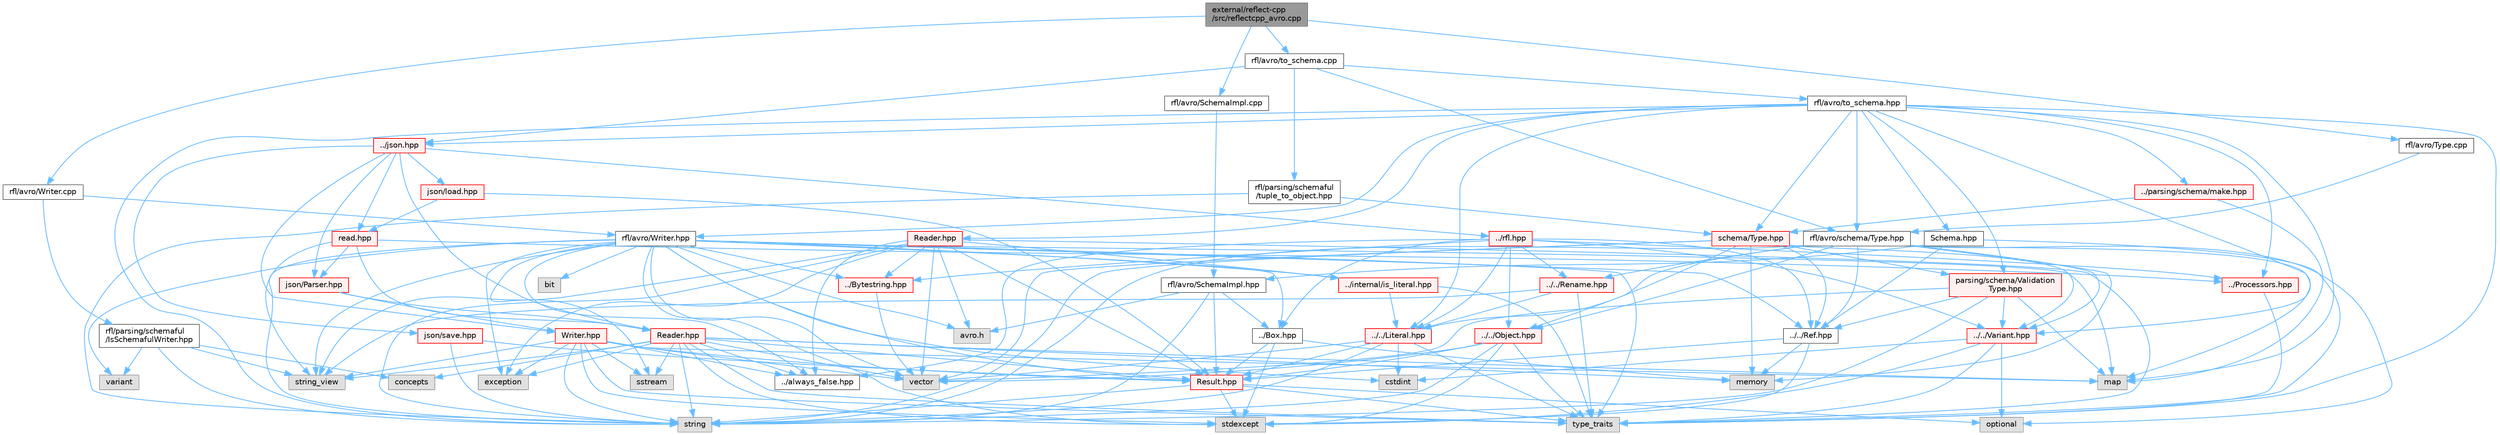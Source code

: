 digraph "external/reflect-cpp/src/reflectcpp_avro.cpp"
{
 // LATEX_PDF_SIZE
  bgcolor="transparent";
  edge [fontname=Helvetica,fontsize=10,labelfontname=Helvetica,labelfontsize=10];
  node [fontname=Helvetica,fontsize=10,shape=box,height=0.2,width=0.4];
  Node1 [id="Node000001",label="external/reflect-cpp\l/src/reflectcpp_avro.cpp",height=0.2,width=0.4,color="gray40", fillcolor="grey60", style="filled", fontcolor="black",tooltip=" "];
  Node1 -> Node2 [id="edge1_Node000001_Node000002",color="steelblue1",style="solid",tooltip=" "];
  Node2 [id="Node000002",label="rfl/avro/SchemaImpl.cpp",height=0.2,width=0.4,color="grey40", fillcolor="white", style="filled",URL="$avro_2_schema_impl_8cpp.html",tooltip=" "];
  Node2 -> Node3 [id="edge2_Node000002_Node000003",color="steelblue1",style="solid",tooltip=" "];
  Node3 [id="Node000003",label="rfl/avro/SchemaImpl.hpp",height=0.2,width=0.4,color="grey40", fillcolor="white", style="filled",URL="$avro_2_schema_impl_8hpp.html",tooltip=" "];
  Node3 -> Node4 [id="edge3_Node000003_Node000004",color="steelblue1",style="solid",tooltip=" "];
  Node4 [id="Node000004",label="avro.h",height=0.2,width=0.4,color="grey60", fillcolor="#E0E0E0", style="filled",tooltip=" "];
  Node3 -> Node5 [id="edge4_Node000003_Node000005",color="steelblue1",style="solid",tooltip=" "];
  Node5 [id="Node000005",label="string",height=0.2,width=0.4,color="grey60", fillcolor="#E0E0E0", style="filled",tooltip=" "];
  Node3 -> Node6 [id="edge5_Node000003_Node000006",color="steelblue1",style="solid",tooltip=" "];
  Node6 [id="Node000006",label="../Box.hpp",height=0.2,width=0.4,color="grey40", fillcolor="white", style="filled",URL="$_box_8hpp.html",tooltip=" "];
  Node6 -> Node7 [id="edge6_Node000006_Node000007",color="steelblue1",style="solid",tooltip=" "];
  Node7 [id="Node000007",label="memory",height=0.2,width=0.4,color="grey60", fillcolor="#E0E0E0", style="filled",tooltip=" "];
  Node6 -> Node8 [id="edge7_Node000006_Node000008",color="steelblue1",style="solid",tooltip=" "];
  Node8 [id="Node000008",label="stdexcept",height=0.2,width=0.4,color="grey60", fillcolor="#E0E0E0", style="filled",tooltip=" "];
  Node6 -> Node9 [id="edge8_Node000006_Node000009",color="steelblue1",style="solid",tooltip=" "];
  Node9 [id="Node000009",label="Result.hpp",height=0.2,width=0.4,color="red", fillcolor="#FFF0F0", style="filled",URL="$_result_8hpp.html",tooltip=" "];
  Node9 -> Node15 [id="edge9_Node000009_Node000015",color="steelblue1",style="solid",tooltip=" "];
  Node15 [id="Node000015",label="optional",height=0.2,width=0.4,color="grey60", fillcolor="#E0E0E0", style="filled",tooltip=" "];
  Node9 -> Node8 [id="edge10_Node000009_Node000008",color="steelblue1",style="solid",tooltip=" "];
  Node9 -> Node5 [id="edge11_Node000009_Node000005",color="steelblue1",style="solid",tooltip=" "];
  Node9 -> Node16 [id="edge12_Node000009_Node000016",color="steelblue1",style="solid",tooltip=" "];
  Node16 [id="Node000016",label="type_traits",height=0.2,width=0.4,color="grey60", fillcolor="#E0E0E0", style="filled",tooltip=" "];
  Node3 -> Node9 [id="edge13_Node000003_Node000009",color="steelblue1",style="solid",tooltip=" "];
  Node1 -> Node17 [id="edge14_Node000001_Node000017",color="steelblue1",style="solid",tooltip=" "];
  Node17 [id="Node000017",label="rfl/avro/Type.cpp",height=0.2,width=0.4,color="grey40", fillcolor="white", style="filled",URL="$avro_2_type_8cpp.html",tooltip=" "];
  Node17 -> Node18 [id="edge15_Node000017_Node000018",color="steelblue1",style="solid",tooltip=" "];
  Node18 [id="Node000018",label="rfl/avro/schema/Type.hpp",height=0.2,width=0.4,color="grey40", fillcolor="white", style="filled",URL="$avro_2schema_2_type_8hpp.html",tooltip=" "];
  Node18 -> Node19 [id="edge16_Node000018_Node000019",color="steelblue1",style="solid",tooltip=" "];
  Node19 [id="Node000019",label="map",height=0.2,width=0.4,color="grey60", fillcolor="#E0E0E0", style="filled",tooltip=" "];
  Node18 -> Node7 [id="edge17_Node000018_Node000007",color="steelblue1",style="solid",tooltip=" "];
  Node18 -> Node15 [id="edge18_Node000018_Node000015",color="steelblue1",style="solid",tooltip=" "];
  Node18 -> Node5 [id="edge19_Node000018_Node000005",color="steelblue1",style="solid",tooltip=" "];
  Node18 -> Node20 [id="edge20_Node000018_Node000020",color="steelblue1",style="solid",tooltip=" "];
  Node20 [id="Node000020",label="../../Literal.hpp",height=0.2,width=0.4,color="red", fillcolor="#FFF0F0", style="filled",URL="$_literal_8hpp.html",tooltip=" "];
  Node20 -> Node22 [id="edge21_Node000020_Node000022",color="steelblue1",style="solid",tooltip=" "];
  Node22 [id="Node000022",label="cstdint",height=0.2,width=0.4,color="grey60", fillcolor="#E0E0E0", style="filled",tooltip=" "];
  Node20 -> Node5 [id="edge22_Node000020_Node000005",color="steelblue1",style="solid",tooltip=" "];
  Node20 -> Node16 [id="edge23_Node000020_Node000016",color="steelblue1",style="solid",tooltip=" "];
  Node20 -> Node25 [id="edge24_Node000020_Node000025",color="steelblue1",style="solid",tooltip=" "];
  Node25 [id="Node000025",label="vector",height=0.2,width=0.4,color="grey60", fillcolor="#E0E0E0", style="filled",tooltip=" "];
  Node20 -> Node9 [id="edge25_Node000020_Node000009",color="steelblue1",style="solid",tooltip=" "];
  Node18 -> Node36 [id="edge26_Node000018_Node000036",color="steelblue1",style="solid",tooltip=" "];
  Node36 [id="Node000036",label="../../Object.hpp",height=0.2,width=0.4,color="red", fillcolor="#FFF0F0", style="filled",URL="$_object_8hpp.html",tooltip=" "];
  Node36 -> Node8 [id="edge27_Node000036_Node000008",color="steelblue1",style="solid",tooltip=" "];
  Node36 -> Node5 [id="edge28_Node000036_Node000005",color="steelblue1",style="solid",tooltip=" "];
  Node36 -> Node16 [id="edge29_Node000036_Node000016",color="steelblue1",style="solid",tooltip=" "];
  Node36 -> Node25 [id="edge30_Node000036_Node000025",color="steelblue1",style="solid",tooltip=" "];
  Node36 -> Node9 [id="edge31_Node000036_Node000009",color="steelblue1",style="solid",tooltip=" "];
  Node18 -> Node37 [id="edge32_Node000018_Node000037",color="steelblue1",style="solid",tooltip=" "];
  Node37 [id="Node000037",label="../../Ref.hpp",height=0.2,width=0.4,color="grey40", fillcolor="white", style="filled",URL="$_ref_8hpp.html",tooltip=" "];
  Node37 -> Node7 [id="edge33_Node000037_Node000007",color="steelblue1",style="solid",tooltip=" "];
  Node37 -> Node8 [id="edge34_Node000037_Node000008",color="steelblue1",style="solid",tooltip=" "];
  Node37 -> Node9 [id="edge35_Node000037_Node000009",color="steelblue1",style="solid",tooltip=" "];
  Node18 -> Node38 [id="edge36_Node000018_Node000038",color="steelblue1",style="solid",tooltip=" "];
  Node38 [id="Node000038",label="../../Rename.hpp",height=0.2,width=0.4,color="red", fillcolor="#FFF0F0", style="filled",URL="$_rename_8hpp.html",tooltip=" "];
  Node38 -> Node34 [id="edge37_Node000038_Node000034",color="steelblue1",style="solid",tooltip=" "];
  Node34 [id="Node000034",label="string_view",height=0.2,width=0.4,color="grey60", fillcolor="#E0E0E0", style="filled",tooltip=" "];
  Node38 -> Node16 [id="edge38_Node000038_Node000016",color="steelblue1",style="solid",tooltip=" "];
  Node38 -> Node20 [id="edge39_Node000038_Node000020",color="steelblue1",style="solid",tooltip=" "];
  Node18 -> Node40 [id="edge40_Node000018_Node000040",color="steelblue1",style="solid",tooltip=" "];
  Node40 [id="Node000040",label="../../Variant.hpp",height=0.2,width=0.4,color="red", fillcolor="#FFF0F0", style="filled",URL="$_variant_8hpp.html",tooltip=" "];
  Node40 -> Node22 [id="edge41_Node000040_Node000022",color="steelblue1",style="solid",tooltip=" "];
  Node40 -> Node15 [id="edge42_Node000040_Node000015",color="steelblue1",style="solid",tooltip=" "];
  Node40 -> Node8 [id="edge43_Node000040_Node000008",color="steelblue1",style="solid",tooltip=" "];
  Node40 -> Node16 [id="edge44_Node000040_Node000016",color="steelblue1",style="solid",tooltip=" "];
  Node1 -> Node45 [id="edge45_Node000001_Node000045",color="steelblue1",style="solid",tooltip=" "];
  Node45 [id="Node000045",label="rfl/avro/Writer.cpp",height=0.2,width=0.4,color="grey40", fillcolor="white", style="filled",URL="$avro_2_writer_8cpp.html",tooltip=" "];
  Node45 -> Node46 [id="edge46_Node000045_Node000046",color="steelblue1",style="solid",tooltip=" "];
  Node46 [id="Node000046",label="rfl/avro/Writer.hpp",height=0.2,width=0.4,color="grey40", fillcolor="white", style="filled",URL="$avro_2_writer_8hpp.html",tooltip=" "];
  Node46 -> Node4 [id="edge47_Node000046_Node000004",color="steelblue1",style="solid",tooltip=" "];
  Node46 -> Node27 [id="edge48_Node000046_Node000027",color="steelblue1",style="solid",tooltip=" "];
  Node27 [id="Node000027",label="bit",height=0.2,width=0.4,color="grey60", fillcolor="#E0E0E0", style="filled",tooltip=" "];
  Node46 -> Node22 [id="edge49_Node000046_Node000022",color="steelblue1",style="solid",tooltip=" "];
  Node46 -> Node47 [id="edge50_Node000046_Node000047",color="steelblue1",style="solid",tooltip=" "];
  Node47 [id="Node000047",label="exception",height=0.2,width=0.4,color="grey60", fillcolor="#E0E0E0", style="filled",tooltip=" "];
  Node46 -> Node19 [id="edge51_Node000046_Node000019",color="steelblue1",style="solid",tooltip=" "];
  Node46 -> Node48 [id="edge52_Node000046_Node000048",color="steelblue1",style="solid",tooltip=" "];
  Node48 [id="Node000048",label="sstream",height=0.2,width=0.4,color="grey60", fillcolor="#E0E0E0", style="filled",tooltip=" "];
  Node46 -> Node8 [id="edge53_Node000046_Node000008",color="steelblue1",style="solid",tooltip=" "];
  Node46 -> Node5 [id="edge54_Node000046_Node000005",color="steelblue1",style="solid",tooltip=" "];
  Node46 -> Node34 [id="edge55_Node000046_Node000034",color="steelblue1",style="solid",tooltip=" "];
  Node46 -> Node16 [id="edge56_Node000046_Node000016",color="steelblue1",style="solid",tooltip=" "];
  Node46 -> Node49 [id="edge57_Node000046_Node000049",color="steelblue1",style="solid",tooltip=" "];
  Node49 [id="Node000049",label="variant",height=0.2,width=0.4,color="grey60", fillcolor="#E0E0E0", style="filled",tooltip=" "];
  Node46 -> Node25 [id="edge58_Node000046_Node000025",color="steelblue1",style="solid",tooltip=" "];
  Node46 -> Node6 [id="edge59_Node000046_Node000006",color="steelblue1",style="solid",tooltip=" "];
  Node46 -> Node50 [id="edge60_Node000046_Node000050",color="steelblue1",style="solid",tooltip=" "];
  Node50 [id="Node000050",label="../Bytestring.hpp",height=0.2,width=0.4,color="red", fillcolor="#FFF0F0", style="filled",URL="$_bytestring_8hpp.html",tooltip=" "];
  Node50 -> Node25 [id="edge61_Node000050_Node000025",color="steelblue1",style="solid",tooltip=" "];
  Node46 -> Node37 [id="edge62_Node000046_Node000037",color="steelblue1",style="solid",tooltip=" "];
  Node46 -> Node9 [id="edge63_Node000046_Node000009",color="steelblue1",style="solid",tooltip=" "];
  Node46 -> Node52 [id="edge64_Node000046_Node000052",color="steelblue1",style="solid",tooltip=" "];
  Node52 [id="Node000052",label="../always_false.hpp",height=0.2,width=0.4,color="grey40", fillcolor="white", style="filled",URL="$always__false_8hpp.html",tooltip=" "];
  Node46 -> Node53 [id="edge65_Node000046_Node000053",color="steelblue1",style="solid",tooltip=" "];
  Node53 [id="Node000053",label="../internal/is_literal.hpp",height=0.2,width=0.4,color="red", fillcolor="#FFF0F0", style="filled",URL="$is__literal_8hpp.html",tooltip=" "];
  Node53 -> Node16 [id="edge66_Node000053_Node000016",color="steelblue1",style="solid",tooltip=" "];
  Node53 -> Node20 [id="edge67_Node000053_Node000020",color="steelblue1",style="solid",tooltip=" "];
  Node45 -> Node54 [id="edge68_Node000045_Node000054",color="steelblue1",style="solid",tooltip=" "];
  Node54 [id="Node000054",label="rfl/parsing/schemaful\l/IsSchemafulWriter.hpp",height=0.2,width=0.4,color="grey40", fillcolor="white", style="filled",URL="$_is_schemaful_writer_8hpp.html",tooltip=" "];
  Node54 -> Node55 [id="edge69_Node000054_Node000055",color="steelblue1",style="solid",tooltip=" "];
  Node55 [id="Node000055",label="concepts",height=0.2,width=0.4,color="grey60", fillcolor="#E0E0E0", style="filled",tooltip=" "];
  Node54 -> Node5 [id="edge70_Node000054_Node000005",color="steelblue1",style="solid",tooltip=" "];
  Node54 -> Node34 [id="edge71_Node000054_Node000034",color="steelblue1",style="solid",tooltip=" "];
  Node54 -> Node49 [id="edge72_Node000054_Node000049",color="steelblue1",style="solid",tooltip=" "];
  Node1 -> Node56 [id="edge73_Node000001_Node000056",color="steelblue1",style="solid",tooltip=" "];
  Node56 [id="Node000056",label="rfl/avro/to_schema.cpp",height=0.2,width=0.4,color="grey40", fillcolor="white", style="filled",URL="$avro_2to__schema_8cpp.html",tooltip=" "];
  Node56 -> Node57 [id="edge74_Node000056_Node000057",color="steelblue1",style="solid",tooltip=" "];
  Node57 [id="Node000057",label="rfl/avro/to_schema.hpp",height=0.2,width=0.4,color="grey40", fillcolor="white", style="filled",URL="$avro_2to__schema_8hpp.html",tooltip=" "];
  Node57 -> Node19 [id="edge75_Node000057_Node000019",color="steelblue1",style="solid",tooltip=" "];
  Node57 -> Node5 [id="edge76_Node000057_Node000005",color="steelblue1",style="solid",tooltip=" "];
  Node57 -> Node16 [id="edge77_Node000057_Node000016",color="steelblue1",style="solid",tooltip=" "];
  Node57 -> Node20 [id="edge78_Node000057_Node000020",color="steelblue1",style="solid",tooltip=" "];
  Node57 -> Node58 [id="edge79_Node000057_Node000058",color="steelblue1",style="solid",tooltip=" "];
  Node58 [id="Node000058",label="../Processors.hpp",height=0.2,width=0.4,color="red", fillcolor="#FFF0F0", style="filled",URL="$_processors_8hpp.html",tooltip=" "];
  Node58 -> Node16 [id="edge80_Node000058_Node000016",color="steelblue1",style="solid",tooltip=" "];
  Node57 -> Node40 [id="edge81_Node000057_Node000040",color="steelblue1",style="solid",tooltip=" "];
  Node57 -> Node73 [id="edge82_Node000057_Node000073",color="steelblue1",style="solid",tooltip=" "];
  Node73 [id="Node000073",label="../json.hpp",height=0.2,width=0.4,color="red", fillcolor="#FFF0F0", style="filled",URL="$reflect-cpp_2include_2rfl_2json_8hpp.html",tooltip=" "];
  Node73 -> Node74 [id="edge83_Node000073_Node000074",color="steelblue1",style="solid",tooltip=" "];
  Node74 [id="Node000074",label="../rfl.hpp",height=0.2,width=0.4,color="red", fillcolor="#FFF0F0", style="filled",URL="$rfl_8hpp.html",tooltip=" "];
  Node74 -> Node6 [id="edge84_Node000074_Node000006",color="steelblue1",style="solid",tooltip=" "];
  Node74 -> Node50 [id="edge85_Node000074_Node000050",color="steelblue1",style="solid",tooltip=" "];
  Node74 -> Node20 [id="edge86_Node000074_Node000020",color="steelblue1",style="solid",tooltip=" "];
  Node74 -> Node36 [id="edge87_Node000074_Node000036",color="steelblue1",style="solid",tooltip=" "];
  Node74 -> Node58 [id="edge88_Node000074_Node000058",color="steelblue1",style="solid",tooltip=" "];
  Node74 -> Node37 [id="edge89_Node000074_Node000037",color="steelblue1",style="solid",tooltip=" "];
  Node74 -> Node38 [id="edge90_Node000074_Node000038",color="steelblue1",style="solid",tooltip=" "];
  Node74 -> Node40 [id="edge91_Node000074_Node000040",color="steelblue1",style="solid",tooltip=" "];
  Node74 -> Node52 [id="edge92_Node000074_Node000052",color="steelblue1",style="solid",tooltip=" "];
  Node73 -> Node306 [id="edge93_Node000073_Node000306",color="steelblue1",style="solid",tooltip=" "];
  Node306 [id="Node000306",label="json/Parser.hpp",height=0.2,width=0.4,color="red", fillcolor="#FFF0F0", style="filled",URL="$json_2_parser_8hpp.html",tooltip=" "];
  Node306 -> Node307 [id="edge94_Node000306_Node000307",color="steelblue1",style="solid",tooltip=" "];
  Node307 [id="Node000307",label="Reader.hpp",height=0.2,width=0.4,color="red", fillcolor="#FFF0F0", style="filled",URL="$json_2_reader_8hpp.html",tooltip=" "];
  Node307 -> Node55 [id="edge95_Node000307_Node000055",color="steelblue1",style="solid",tooltip=" "];
  Node307 -> Node47 [id="edge96_Node000307_Node000047",color="steelblue1",style="solid",tooltip=" "];
  Node307 -> Node19 [id="edge97_Node000307_Node000019",color="steelblue1",style="solid",tooltip=" "];
  Node307 -> Node7 [id="edge98_Node000307_Node000007",color="steelblue1",style="solid",tooltip=" "];
  Node307 -> Node48 [id="edge99_Node000307_Node000048",color="steelblue1",style="solid",tooltip=" "];
  Node307 -> Node8 [id="edge100_Node000307_Node000008",color="steelblue1",style="solid",tooltip=" "];
  Node307 -> Node5 [id="edge101_Node000307_Node000005",color="steelblue1",style="solid",tooltip=" "];
  Node307 -> Node34 [id="edge102_Node000307_Node000034",color="steelblue1",style="solid",tooltip=" "];
  Node307 -> Node16 [id="edge103_Node000307_Node000016",color="steelblue1",style="solid",tooltip=" "];
  Node307 -> Node25 [id="edge104_Node000307_Node000025",color="steelblue1",style="solid",tooltip=" "];
  Node307 -> Node9 [id="edge105_Node000307_Node000009",color="steelblue1",style="solid",tooltip=" "];
  Node307 -> Node52 [id="edge106_Node000307_Node000052",color="steelblue1",style="solid",tooltip=" "];
  Node306 -> Node449 [id="edge107_Node000306_Node000449",color="steelblue1",style="solid",tooltip=" "];
  Node449 [id="Node000449",label="Writer.hpp",height=0.2,width=0.4,color="red", fillcolor="#FFF0F0", style="filled",URL="$json_2_writer_8hpp.html",tooltip=" "];
  Node449 -> Node47 [id="edge108_Node000449_Node000047",color="steelblue1",style="solid",tooltip=" "];
  Node449 -> Node19 [id="edge109_Node000449_Node000019",color="steelblue1",style="solid",tooltip=" "];
  Node449 -> Node48 [id="edge110_Node000449_Node000048",color="steelblue1",style="solid",tooltip=" "];
  Node449 -> Node8 [id="edge111_Node000449_Node000008",color="steelblue1",style="solid",tooltip=" "];
  Node449 -> Node5 [id="edge112_Node000449_Node000005",color="steelblue1",style="solid",tooltip=" "];
  Node449 -> Node34 [id="edge113_Node000449_Node000034",color="steelblue1",style="solid",tooltip=" "];
  Node449 -> Node16 [id="edge114_Node000449_Node000016",color="steelblue1",style="solid",tooltip=" "];
  Node449 -> Node25 [id="edge115_Node000449_Node000025",color="steelblue1",style="solid",tooltip=" "];
  Node449 -> Node9 [id="edge116_Node000449_Node000009",color="steelblue1",style="solid",tooltip=" "];
  Node449 -> Node52 [id="edge117_Node000449_Node000052",color="steelblue1",style="solid",tooltip=" "];
  Node73 -> Node307 [id="edge118_Node000073_Node000307",color="steelblue1",style="solid",tooltip=" "];
  Node73 -> Node449 [id="edge119_Node000073_Node000449",color="steelblue1",style="solid",tooltip=" "];
  Node73 -> Node450 [id="edge120_Node000073_Node000450",color="steelblue1",style="solid",tooltip=" "];
  Node450 [id="Node000450",label="json/load.hpp",height=0.2,width=0.4,color="red", fillcolor="#FFF0F0", style="filled",URL="$json_2load_8hpp.html",tooltip=" "];
  Node450 -> Node9 [id="edge121_Node000450_Node000009",color="steelblue1",style="solid",tooltip=" "];
  Node450 -> Node453 [id="edge122_Node000450_Node000453",color="steelblue1",style="solid",tooltip=" "];
  Node453 [id="Node000453",label="read.hpp",height=0.2,width=0.4,color="red", fillcolor="#FFF0F0", style="filled",URL="$json_2read_8hpp.html",tooltip=" "];
  Node453 -> Node34 [id="edge123_Node000453_Node000034",color="steelblue1",style="solid",tooltip=" "];
  Node453 -> Node58 [id="edge124_Node000453_Node000058",color="steelblue1",style="solid",tooltip=" "];
  Node453 -> Node306 [id="edge125_Node000453_Node000306",color="steelblue1",style="solid",tooltip=" "];
  Node453 -> Node307 [id="edge126_Node000453_Node000307",color="steelblue1",style="solid",tooltip=" "];
  Node73 -> Node453 [id="edge127_Node000073_Node000453",color="steelblue1",style="solid",tooltip=" "];
  Node73 -> Node454 [id="edge128_Node000073_Node000454",color="steelblue1",style="solid",tooltip=" "];
  Node454 [id="Node000454",label="json/save.hpp",height=0.2,width=0.4,color="red", fillcolor="#FFF0F0", style="filled",URL="$json_2save_8hpp.html",tooltip=" "];
  Node454 -> Node5 [id="edge129_Node000454_Node000005",color="steelblue1",style="solid",tooltip=" "];
  Node454 -> Node9 [id="edge130_Node000454_Node000009",color="steelblue1",style="solid",tooltip=" "];
  Node57 -> Node218 [id="edge131_Node000057_Node000218",color="steelblue1",style="solid",tooltip=" "];
  Node218 [id="Node000218",label="schema/Type.hpp",height=0.2,width=0.4,color="red", fillcolor="#FFF0F0", style="filled",URL="$parsing_2schema_2_type_8hpp.html",tooltip=" "];
  Node218 -> Node7 [id="edge132_Node000218_Node000007",color="steelblue1",style="solid",tooltip=" "];
  Node218 -> Node5 [id="edge133_Node000218_Node000005",color="steelblue1",style="solid",tooltip=" "];
  Node218 -> Node25 [id="edge134_Node000218_Node000025",color="steelblue1",style="solid",tooltip=" "];
  Node218 -> Node36 [id="edge135_Node000218_Node000036",color="steelblue1",style="solid",tooltip=" "];
  Node218 -> Node37 [id="edge136_Node000218_Node000037",color="steelblue1",style="solid",tooltip=" "];
  Node218 -> Node40 [id="edge137_Node000218_Node000040",color="steelblue1",style="solid",tooltip=" "];
  Node218 -> Node96 [id="edge138_Node000218_Node000096",color="steelblue1",style="solid",tooltip=" "];
  Node96 [id="Node000096",label="parsing/schema/Validation\lType.hpp",height=0.2,width=0.4,color="red", fillcolor="#FFF0F0", style="filled",URL="$_validation_type_8hpp.html",tooltip=" "];
  Node96 -> Node19 [id="edge139_Node000096_Node000019",color="steelblue1",style="solid",tooltip=" "];
  Node96 -> Node5 [id="edge140_Node000096_Node000005",color="steelblue1",style="solid",tooltip=" "];
  Node96 -> Node25 [id="edge141_Node000096_Node000025",color="steelblue1",style="solid",tooltip=" "];
  Node96 -> Node37 [id="edge142_Node000096_Node000037",color="steelblue1",style="solid",tooltip=" "];
  Node96 -> Node40 [id="edge143_Node000096_Node000040",color="steelblue1",style="solid",tooltip=" "];
  Node57 -> Node96 [id="edge144_Node000057_Node000096",color="steelblue1",style="solid",tooltip=" "];
  Node57 -> Node458 [id="edge145_Node000057_Node000458",color="steelblue1",style="solid",tooltip=" "];
  Node458 [id="Node000458",label="../parsing/schema/make.hpp",height=0.2,width=0.4,color="red", fillcolor="#FFF0F0", style="filled",URL="$make_8hpp.html",tooltip=" "];
  Node458 -> Node19 [id="edge146_Node000458_Node000019",color="steelblue1",style="solid",tooltip=" "];
  Node458 -> Node218 [id="edge147_Node000458_Node000218",color="steelblue1",style="solid",tooltip=" "];
  Node57 -> Node462 [id="edge148_Node000057_Node000462",color="steelblue1",style="solid",tooltip=" "];
  Node462 [id="Node000462",label="Reader.hpp",height=0.2,width=0.4,color="red", fillcolor="#FFF0F0", style="filled",URL="$avro_2_reader_8hpp.html",tooltip=" "];
  Node462 -> Node4 [id="edge149_Node000462_Node000004",color="steelblue1",style="solid",tooltip=" "];
  Node462 -> Node47 [id="edge150_Node000462_Node000047",color="steelblue1",style="solid",tooltip=" "];
  Node462 -> Node5 [id="edge151_Node000462_Node000005",color="steelblue1",style="solid",tooltip=" "];
  Node462 -> Node34 [id="edge152_Node000462_Node000034",color="steelblue1",style="solid",tooltip=" "];
  Node462 -> Node16 [id="edge153_Node000462_Node000016",color="steelblue1",style="solid",tooltip=" "];
  Node462 -> Node25 [id="edge154_Node000462_Node000025",color="steelblue1",style="solid",tooltip=" "];
  Node462 -> Node50 [id="edge155_Node000462_Node000050",color="steelblue1",style="solid",tooltip=" "];
  Node462 -> Node9 [id="edge156_Node000462_Node000009",color="steelblue1",style="solid",tooltip=" "];
  Node462 -> Node52 [id="edge157_Node000462_Node000052",color="steelblue1",style="solid",tooltip=" "];
  Node462 -> Node53 [id="edge158_Node000462_Node000053",color="steelblue1",style="solid",tooltip=" "];
  Node57 -> Node463 [id="edge159_Node000057_Node000463",color="steelblue1",style="solid",tooltip=" "];
  Node463 [id="Node000463",label="Schema.hpp",height=0.2,width=0.4,color="grey40", fillcolor="white", style="filled",URL="$avro_2_schema_8hpp.html",tooltip=" "];
  Node463 -> Node16 [id="edge160_Node000463_Node000016",color="steelblue1",style="solid",tooltip=" "];
  Node463 -> Node37 [id="edge161_Node000463_Node000037",color="steelblue1",style="solid",tooltip=" "];
  Node463 -> Node3 [id="edge162_Node000463_Node000003",color="steelblue1",style="solid",tooltip=" "];
  Node57 -> Node46 [id="edge163_Node000057_Node000046",color="steelblue1",style="solid",tooltip=" "];
  Node57 -> Node18 [id="edge164_Node000057_Node000018",color="steelblue1",style="solid",tooltip=" "];
  Node56 -> Node18 [id="edge165_Node000056_Node000018",color="steelblue1",style="solid",tooltip=" "];
  Node56 -> Node73 [id="edge166_Node000056_Node000073",color="steelblue1",style="solid",tooltip=" "];
  Node56 -> Node464 [id="edge167_Node000056_Node000464",color="steelblue1",style="solid",tooltip=" "];
  Node464 [id="Node000464",label="rfl/parsing/schemaful\l/tuple_to_object.hpp",height=0.2,width=0.4,color="grey40", fillcolor="white", style="filled",URL="$tuple__to__object_8hpp.html",tooltip=" "];
  Node464 -> Node5 [id="edge168_Node000464_Node000005",color="steelblue1",style="solid",tooltip=" "];
  Node464 -> Node218 [id="edge169_Node000464_Node000218",color="steelblue1",style="solid",tooltip=" "];
}
